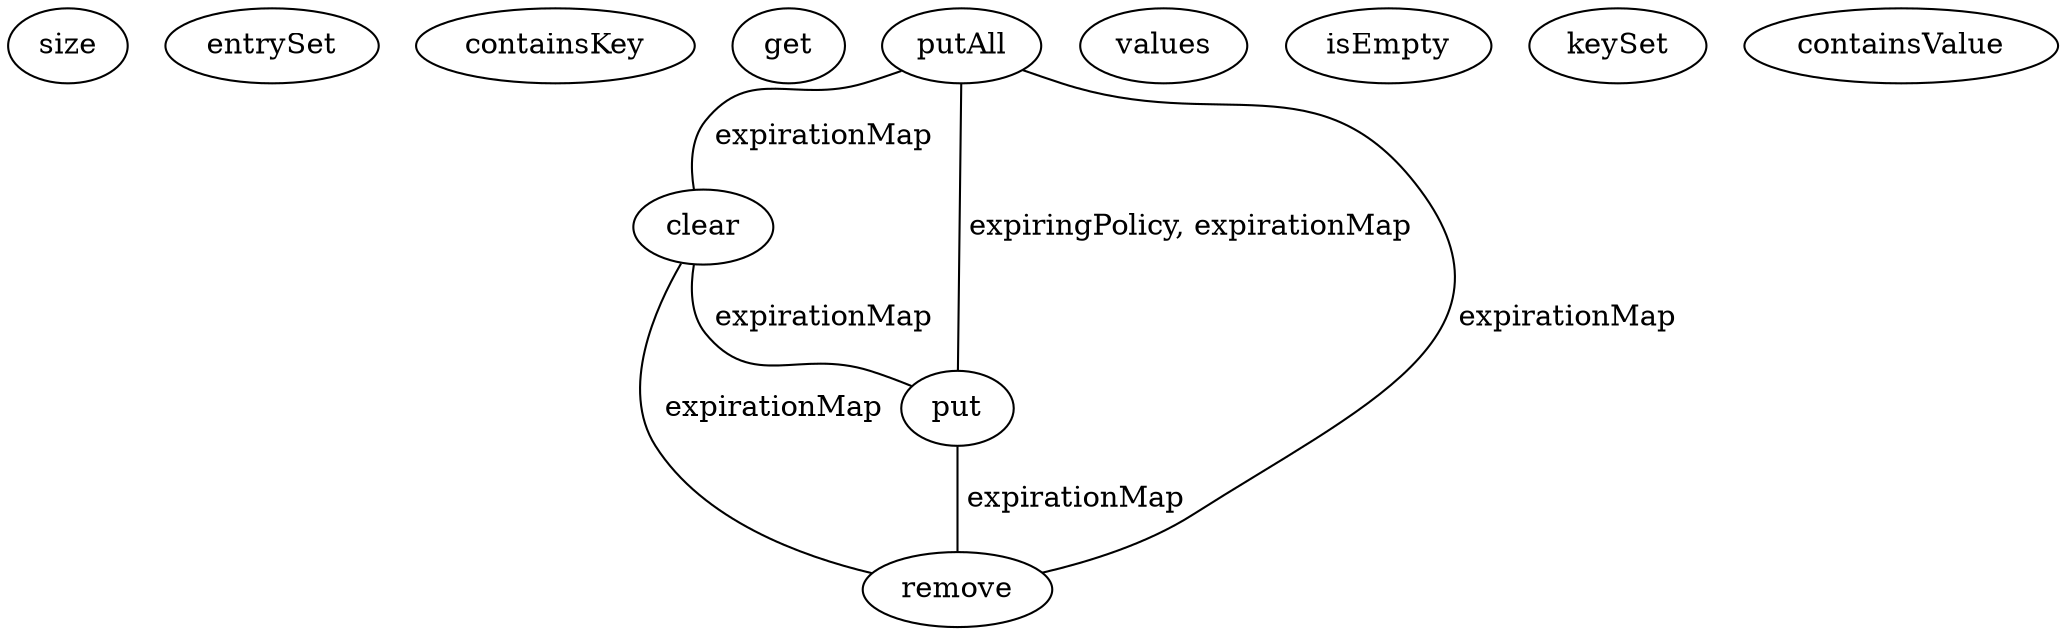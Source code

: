 digraph G {
size;
entrySet;
containsKey;
get;
putAll;
values;
clear;
isEmpty;
keySet;
containsValue;
put;
remove;
putAll -> clear [label=" expirationMap", dir=none];
putAll -> put [label=" expiringPolicy, expirationMap", dir=none];
putAll -> remove [label=" expirationMap", dir=none];
clear -> put [label=" expirationMap", dir=none];
clear -> remove [label=" expirationMap", dir=none];
put -> remove [label=" expirationMap", dir=none];
}